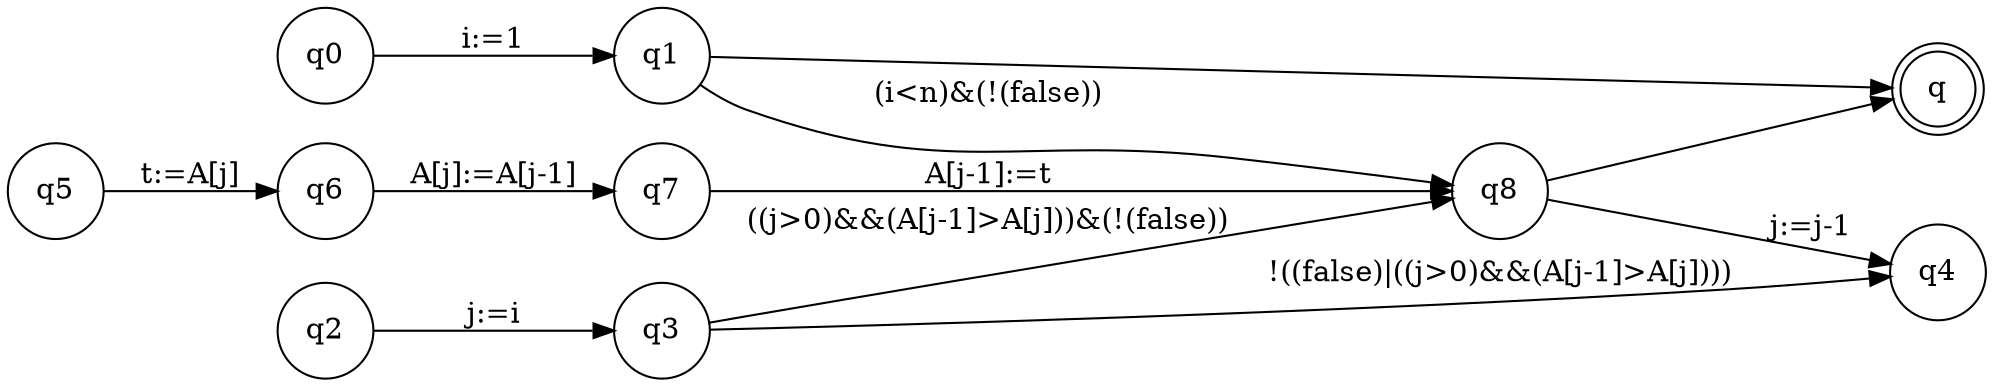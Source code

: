 digraph program_graph {rankdir=LR;
node [shape = circle]; q0;
node [shape = doublecircle]; q#;
node [shape = circle]
q0 -> q1 [label= "i:=1"];
q1 -> q8 [label= "(i<n)&(!(false))"];
q2 -> q3 [label= "j:=i"];
q3 -> q8 [label= "((j>0)&&(A[j-1]>A[j]))&(!(false))"];
q5 -> q6 [label= "t:=A[j]"];
q6 -> q7 [label= "A[j]:=A[j-1]"];
q7 -> q8 [label= "A[j-1]:=t"];
q8 -> q4 [label= "j:=j-1"];
q3 -> q4 [label= "!((false)|((j>0)&&(A[j-1]>A[j])))"];
q8 -> q# [label= "i:=i+1"];
q1 -> q# [label= "!((false)|(i<n))"];
}
